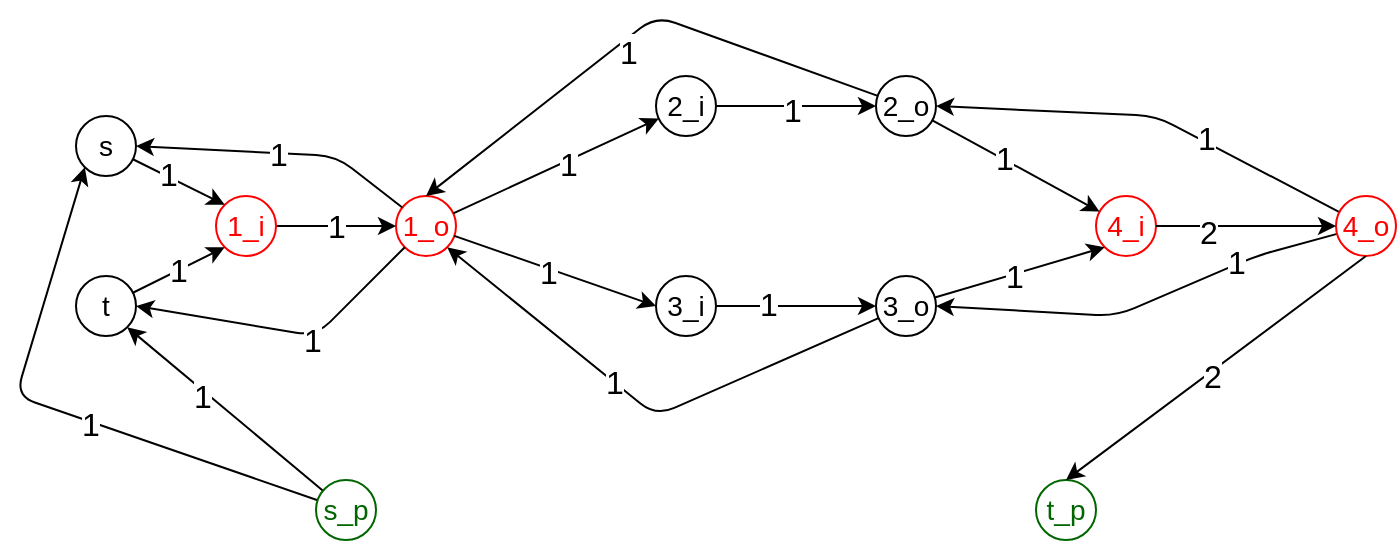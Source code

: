 <mxfile>
    <diagram id="IruLZ8o7gVBgFbqPmEnk" name="Some_example1">
        <mxGraphModel dx="951" dy="579" grid="1" gridSize="10" guides="1" tooltips="1" connect="1" arrows="1" fold="1" page="1" pageScale="1" pageWidth="827" pageHeight="750" background="none" math="0" shadow="0">
            <root>
                <mxCell id="0"/>
                <mxCell id="1" parent="0"/>
                <mxCell id="166" value="1_o" style="ellipse;whiteSpace=wrap;html=1;aspect=fixed;fillColor=#FFFFFF;fontColor=#FF0000;strokeColor=#FF0000;fontSize=14;fontStyle=0;strokeWidth=1;" vertex="1" parent="1">
                    <mxGeometry x="258" y="150" width="30" height="30" as="geometry"/>
                </mxCell>
                <mxCell id="167" value="4_i" style="ellipse;whiteSpace=wrap;html=1;aspect=fixed;fillColor=#FFFFFF;strokeColor=#FF0000;fontColor=#FF0000;fontSize=14;fontStyle=0;strokeWidth=1;" vertex="1" parent="1">
                    <mxGeometry x="608" y="150" width="30" height="30" as="geometry"/>
                </mxCell>
                <mxCell id="168" value="3_i" style="ellipse;whiteSpace=wrap;html=1;aspect=fixed;strokeColor=#000000;fillColor=#FFFFFF;fontColor=#000000;fontStyle=0;fontSize=14;strokeWidth=1;" vertex="1" parent="1">
                    <mxGeometry x="388" y="190" width="30" height="30" as="geometry"/>
                </mxCell>
                <mxCell id="169" style="edgeStyle=none;html=1;entryX=0;entryY=0.5;entryDx=0;entryDy=0;" edge="1" parent="1" source="166" target="168">
                    <mxGeometry relative="1" as="geometry">
                        <mxPoint x="338" y="225" as="targetPoint"/>
                    </mxGeometry>
                </mxCell>
                <mxCell id="170" value="1" style="edgeLabel;html=1;align=center;verticalAlign=middle;resizable=0;points=[];fontSize=16;" vertex="1" connectable="0" parent="169">
                    <mxGeometry x="-0.059" y="-2" relative="1" as="geometry">
                        <mxPoint as="offset"/>
                    </mxGeometry>
                </mxCell>
                <mxCell id="171" style="edgeStyle=none;html=1;" edge="1" parent="1" source="175" target="167">
                    <mxGeometry relative="1" as="geometry"/>
                </mxCell>
                <mxCell id="172" value="1" style="edgeLabel;html=1;align=center;verticalAlign=middle;resizable=0;points=[];fontSize=16;" vertex="1" connectable="0" parent="171">
                    <mxGeometry x="-0.149" y="1" relative="1" as="geometry">
                        <mxPoint as="offset"/>
                    </mxGeometry>
                </mxCell>
                <mxCell id="173" style="edgeStyle=none;html=1;entryX=0.5;entryY=0;entryDx=0;entryDy=0;fontSize=16;" edge="1" parent="1" source="175" target="166">
                    <mxGeometry relative="1" as="geometry">
                        <Array as="points">
                            <mxPoint x="388" y="60"/>
                        </Array>
                    </mxGeometry>
                </mxCell>
                <mxCell id="174" value="1" style="edgeLabel;html=1;align=center;verticalAlign=middle;resizable=0;points=[];fontSize=16;" vertex="1" connectable="0" parent="173">
                    <mxGeometry x="0.058" y="5" relative="1" as="geometry">
                        <mxPoint as="offset"/>
                    </mxGeometry>
                </mxCell>
                <mxCell id="175" value="2_o" style="ellipse;whiteSpace=wrap;html=1;aspect=fixed;strokeColor=#000000;fillColor=#FFFFFF;fontColor=#000000;fontStyle=0;fontSize=14;strokeWidth=1;" vertex="1" parent="1">
                    <mxGeometry x="498" y="90" width="30" height="30" as="geometry"/>
                </mxCell>
                <mxCell id="176" style="edgeStyle=none;html=1;entryX=1;entryY=1;entryDx=0;entryDy=0;" edge="1" parent="1" source="180" target="166">
                    <mxGeometry relative="1" as="geometry">
                        <Array as="points">
                            <mxPoint x="388" y="260"/>
                        </Array>
                        <mxPoint x="300" y="190" as="targetPoint"/>
                    </mxGeometry>
                </mxCell>
                <mxCell id="177" value="1" style="edgeLabel;html=1;align=center;verticalAlign=middle;resizable=0;points=[];fontSize=16;" vertex="1" connectable="0" parent="176">
                    <mxGeometry x="0.161" relative="1" as="geometry">
                        <mxPoint as="offset"/>
                    </mxGeometry>
                </mxCell>
                <mxCell id="178" style="edgeStyle=none;html=1;entryX=0;entryY=1;entryDx=0;entryDy=0;" edge="1" parent="1" source="180" target="167">
                    <mxGeometry relative="1" as="geometry"/>
                </mxCell>
                <mxCell id="179" value="1" style="edgeLabel;html=1;align=center;verticalAlign=middle;resizable=0;points=[];fontSize=16;" vertex="1" connectable="0" parent="178">
                    <mxGeometry x="-0.087" y="-1" relative="1" as="geometry">
                        <mxPoint as="offset"/>
                    </mxGeometry>
                </mxCell>
                <mxCell id="180" value="3_o" style="ellipse;whiteSpace=wrap;html=1;aspect=fixed;strokeColor=#000000;fillColor=#FFFFFF;fontColor=#000000;fontStyle=0;fontSize=14;strokeWidth=1;" vertex="1" parent="1">
                    <mxGeometry x="498" y="190" width="30" height="30" as="geometry"/>
                </mxCell>
                <mxCell id="181" style="edgeStyle=none;html=1;entryX=0;entryY=0.5;entryDx=0;entryDy=0;" edge="1" parent="1" source="168" target="180">
                    <mxGeometry relative="1" as="geometry"/>
                </mxCell>
                <mxCell id="182" value="1" style="edgeLabel;html=1;align=center;verticalAlign=middle;resizable=0;points=[];fontSize=16;" vertex="1" connectable="0" parent="181">
                    <mxGeometry x="-0.355" y="2" relative="1" as="geometry">
                        <mxPoint y="1" as="offset"/>
                    </mxGeometry>
                </mxCell>
                <mxCell id="183" value="1" style="edgeStyle=none;html=1;entryX=0;entryY=0.5;entryDx=0;entryDy=0;fontSize=16;" edge="1" parent="1" source="186" target="166">
                    <mxGeometry relative="1" as="geometry">
                        <Array as="points"/>
                    </mxGeometry>
                </mxCell>
                <mxCell id="184" style="edgeStyle=none;html=1;entryX=1;entryY=0.5;entryDx=0;entryDy=0;fontSize=16;exitX=0;exitY=1;exitDx=0;exitDy=0;" edge="1" parent="1" source="166" target="188">
                    <mxGeometry relative="1" as="geometry">
                        <Array as="points">
                            <mxPoint x="218" y="220"/>
                        </Array>
                    </mxGeometry>
                </mxCell>
                <mxCell id="185" value="1" style="edgeLabel;html=1;align=center;verticalAlign=middle;resizable=0;points=[];fontSize=16;" vertex="1" connectable="0" parent="184">
                    <mxGeometry x="-0.156" y="2" relative="1" as="geometry">
                        <mxPoint as="offset"/>
                    </mxGeometry>
                </mxCell>
                <mxCell id="186" value="1_i" style="ellipse;whiteSpace=wrap;html=1;aspect=fixed;fillColor=#FFFFFF;strokeColor=#FF0000;fontColor=#FF0000;fontSize=14;fontStyle=0;strokeWidth=1;" vertex="1" parent="1">
                    <mxGeometry x="168" y="150" width="30" height="30" as="geometry"/>
                </mxCell>
                <mxCell id="187" value="1" style="edgeStyle=none;html=1;entryX=0;entryY=1;entryDx=0;entryDy=0;fontSize=16;" edge="1" parent="1" source="188" target="186">
                    <mxGeometry relative="1" as="geometry">
                        <Array as="points"/>
                    </mxGeometry>
                </mxCell>
                <mxCell id="188" value="&lt;span style=&quot;font-size: 14px;&quot;&gt;&lt;font style=&quot;font-size: 14px;&quot;&gt;t&lt;/font&gt;&lt;/span&gt;" style="ellipse;whiteSpace=wrap;html=1;aspect=fixed;fillColor=#FFFFFF;fontColor=#000000;strokeColor=#000000;strokeWidth=1;fontSize=14;fontStyle=0" vertex="1" parent="1">
                    <mxGeometry x="98" y="190" width="30" height="30" as="geometry"/>
                </mxCell>
                <mxCell id="189" value="" style="edgeStyle=none;html=1;fontSize=16;entryX=1;entryY=0.5;entryDx=0;entryDy=0;" edge="1" parent="1" source="193" target="180">
                    <mxGeometry relative="1" as="geometry">
                        <Array as="points">
                            <mxPoint x="688" y="180"/>
                            <mxPoint x="618" y="210"/>
                        </Array>
                    </mxGeometry>
                </mxCell>
                <mxCell id="190" value="1" style="edgeLabel;html=1;align=center;verticalAlign=middle;resizable=0;points=[];fontSize=16;" vertex="1" connectable="0" parent="189">
                    <mxGeometry x="-0.495" y="-1" relative="1" as="geometry">
                        <mxPoint as="offset"/>
                    </mxGeometry>
                </mxCell>
                <mxCell id="191" style="edgeStyle=none;html=1;entryX=1;entryY=0.5;entryDx=0;entryDy=0;fontSize=16;" edge="1" parent="1" source="193" target="175">
                    <mxGeometry relative="1" as="geometry">
                        <Array as="points">
                            <mxPoint x="638" y="110"/>
                        </Array>
                    </mxGeometry>
                </mxCell>
                <mxCell id="192" value="1" style="edgeLabel;html=1;align=center;verticalAlign=middle;resizable=0;points=[];fontSize=16;" vertex="1" connectable="0" parent="191">
                    <mxGeometry x="-0.278" y="-2" relative="1" as="geometry">
                        <mxPoint as="offset"/>
                    </mxGeometry>
                </mxCell>
                <mxCell id="193" value="4_o" style="ellipse;whiteSpace=wrap;html=1;aspect=fixed;fillColor=#FFFFFF;strokeColor=#FF0000;fontColor=#FF0000;fontSize=14;fontStyle=0;strokeWidth=1;" vertex="1" parent="1">
                    <mxGeometry x="728" y="150" width="30" height="30" as="geometry"/>
                </mxCell>
                <mxCell id="194" style="edgeStyle=none;html=1;fontSize=16;entryX=0;entryY=0.5;entryDx=0;entryDy=0;" edge="1" parent="1" source="167" target="193">
                    <mxGeometry relative="1" as="geometry">
                        <mxPoint x="732" y="160" as="targetPoint"/>
                        <Array as="points"/>
                    </mxGeometry>
                </mxCell>
                <mxCell id="195" value="2" style="edgeLabel;html=1;align=center;verticalAlign=middle;resizable=0;points=[];fontSize=16;" vertex="1" connectable="0" parent="194">
                    <mxGeometry x="-0.428" y="-3" relative="1" as="geometry">
                        <mxPoint as="offset"/>
                    </mxGeometry>
                </mxCell>
                <mxCell id="196" style="edgeStyle=none;html=1;entryX=0;entryY=0;entryDx=0;entryDy=0;fontSize=16;" edge="1" parent="1" source="198" target="186">
                    <mxGeometry relative="1" as="geometry">
                        <Array as="points"/>
                    </mxGeometry>
                </mxCell>
                <mxCell id="197" value="1" style="edgeLabel;html=1;align=center;verticalAlign=middle;resizable=0;points=[];fontSize=16;" vertex="1" connectable="0" parent="196">
                    <mxGeometry x="-0.272" y="1" relative="1" as="geometry">
                        <mxPoint as="offset"/>
                    </mxGeometry>
                </mxCell>
                <mxCell id="198" value="&lt;span style=&quot;font-size: 14px;&quot;&gt;&lt;font style=&quot;font-size: 14px;&quot;&gt;s&lt;/font&gt;&lt;/span&gt;" style="ellipse;whiteSpace=wrap;html=1;aspect=fixed;fillColor=#FFFFFF;fontColor=#000000;strokeColor=#000000;strokeWidth=1;fontSize=14;fontStyle=0" vertex="1" parent="1">
                    <mxGeometry x="98" y="110" width="30" height="30" as="geometry"/>
                </mxCell>
                <mxCell id="199" value="1" style="edgeStyle=none;html=1;fontSize=16;entryX=1;entryY=0.5;entryDx=0;entryDy=0;" edge="1" parent="1" source="166" target="198">
                    <mxGeometry relative="1" as="geometry">
                        <Array as="points">
                            <mxPoint x="228" y="130"/>
                        </Array>
                    </mxGeometry>
                </mxCell>
                <mxCell id="200" value="2_i" style="ellipse;whiteSpace=wrap;html=1;aspect=fixed;strokeColor=#000000;fillColor=#FFFFFF;fontColor=#000000;fontStyle=0;fontSize=14;strokeWidth=1;" vertex="1" parent="1">
                    <mxGeometry x="388" y="90" width="30" height="30" as="geometry"/>
                </mxCell>
                <mxCell id="201" style="edgeStyle=none;html=1;" edge="1" parent="1" source="166" target="200">
                    <mxGeometry relative="1" as="geometry">
                        <Array as="points"/>
                    </mxGeometry>
                </mxCell>
                <mxCell id="202" value="1" style="edgeLabel;html=1;align=center;verticalAlign=middle;resizable=0;points=[];fontSize=16;" vertex="1" connectable="0" parent="201">
                    <mxGeometry x="0.107" y="-1" relative="1" as="geometry">
                        <mxPoint as="offset"/>
                    </mxGeometry>
                </mxCell>
                <mxCell id="203" style="edgeStyle=none;html=1;entryX=0;entryY=0.5;entryDx=0;entryDy=0;" edge="1" parent="1" source="200" target="175">
                    <mxGeometry relative="1" as="geometry">
                        <mxPoint x="500" y="150" as="targetPoint"/>
                    </mxGeometry>
                </mxCell>
                <mxCell id="204" value="1" style="edgeLabel;html=1;align=center;verticalAlign=middle;resizable=0;points=[];fontSize=16;" vertex="1" connectable="0" parent="203">
                    <mxGeometry x="-0.052" y="-2" relative="1" as="geometry">
                        <mxPoint as="offset"/>
                    </mxGeometry>
                </mxCell>
                <mxCell id="205" style="edgeStyle=none;html=1;entryX=1;entryY=1;entryDx=0;entryDy=0;fontSize=16;" edge="1" parent="1" source="209" target="188">
                    <mxGeometry relative="1" as="geometry"/>
                </mxCell>
                <mxCell id="206" value="1" style="edgeLabel;html=1;align=center;verticalAlign=middle;resizable=0;points=[];fontSize=16;" vertex="1" connectable="0" parent="205">
                    <mxGeometry x="0.209" y="2" relative="1" as="geometry">
                        <mxPoint as="offset"/>
                    </mxGeometry>
                </mxCell>
                <mxCell id="207" style="edgeStyle=none;html=1;entryX=0;entryY=1;entryDx=0;entryDy=0;fontSize=16;" edge="1" parent="1" source="209" target="198">
                    <mxGeometry relative="1" as="geometry">
                        <Array as="points">
                            <mxPoint x="68" y="250"/>
                        </Array>
                    </mxGeometry>
                </mxCell>
                <mxCell id="208" value="1" style="edgeLabel;html=1;align=center;verticalAlign=middle;resizable=0;points=[];fontSize=16;" vertex="1" connectable="0" parent="207">
                    <mxGeometry x="-0.138" relative="1" as="geometry">
                        <mxPoint y="1" as="offset"/>
                    </mxGeometry>
                </mxCell>
                <mxCell id="209" value="&lt;span&gt;s_p&lt;/span&gt;" style="ellipse;whiteSpace=wrap;html=1;aspect=fixed;fillColor=#FFFFFF;fontColor=#006600;strokeColor=#006600;strokeWidth=1;fontSize=14;fontStyle=0" vertex="1" parent="1">
                    <mxGeometry x="218" y="292" width="30" height="30" as="geometry"/>
                </mxCell>
                <mxCell id="210" value="&lt;span style=&quot;font-size: 14px;&quot;&gt;&lt;font style=&quot;font-size: 14px;&quot;&gt;t_p&lt;/font&gt;&lt;/span&gt;" style="ellipse;whiteSpace=wrap;html=1;aspect=fixed;fillColor=#FFFFFF;fontColor=#006600;strokeColor=#006600;strokeWidth=1;fontSize=14;fontStyle=0" vertex="1" parent="1">
                    <mxGeometry x="578" y="292" width="30" height="30" as="geometry"/>
                </mxCell>
                <mxCell id="211" style="edgeStyle=none;html=1;fontSize=16;exitX=0.5;exitY=1;exitDx=0;exitDy=0;entryX=0.5;entryY=0;entryDx=0;entryDy=0;" edge="1" parent="1" source="193" target="210">
                    <mxGeometry relative="1" as="geometry">
                        <Array as="points"/>
                        <mxPoint x="650" y="300" as="targetPoint"/>
                    </mxGeometry>
                </mxCell>
                <mxCell id="212" value="2" style="edgeLabel;html=1;align=center;verticalAlign=middle;resizable=0;points=[];fontSize=16;" vertex="1" connectable="0" parent="211">
                    <mxGeometry x="0.039" y="2" relative="1" as="geometry">
                        <mxPoint as="offset"/>
                    </mxGeometry>
                </mxCell>
            </root>
        </mxGraphModel>
    </diagram>
    <diagram name="Some_example2" id="6DsexEv6bWD_B2Qi-iGh">
        <mxGraphModel dx="1110" dy="675" grid="1" gridSize="10" guides="1" tooltips="1" connect="1" arrows="1" fold="1" page="1" pageScale="1" pageWidth="827" pageHeight="750" background="none" math="0" shadow="0">
            <root>
                <mxCell id="GCLhzhi-DH_0EwoDnund-0"/>
                <mxCell id="GCLhzhi-DH_0EwoDnund-1" parent="GCLhzhi-DH_0EwoDnund-0"/>
                <mxCell id="GCLhzhi-DH_0EwoDnund-2" value="1_o" style="ellipse;whiteSpace=wrap;html=1;aspect=fixed;fillColor=#FFFFFF;fontColor=#FF0000;strokeColor=#FF0000;fontSize=14;fontStyle=0;strokeWidth=1;" vertex="1" parent="GCLhzhi-DH_0EwoDnund-1">
                    <mxGeometry x="258" y="490" width="30" height="30" as="geometry"/>
                </mxCell>
                <mxCell id="GCLhzhi-DH_0EwoDnund-3" value="4_i" style="ellipse;whiteSpace=wrap;html=1;aspect=fixed;fillColor=#FFFFFF;strokeColor=#FF0000;fontColor=#FF0000;fontSize=14;fontStyle=0;strokeWidth=1;" vertex="1" parent="GCLhzhi-DH_0EwoDnund-1">
                    <mxGeometry x="608" y="490" width="30" height="30" as="geometry"/>
                </mxCell>
                <mxCell id="GCLhzhi-DH_0EwoDnund-4" value="3_i" style="ellipse;whiteSpace=wrap;html=1;aspect=fixed;strokeColor=#000000;fillColor=#FFFFFF;fontColor=#000000;fontStyle=0;fontSize=14;strokeWidth=1;" vertex="1" parent="GCLhzhi-DH_0EwoDnund-1">
                    <mxGeometry x="388" y="530" width="30" height="30" as="geometry"/>
                </mxCell>
                <mxCell id="GCLhzhi-DH_0EwoDnund-5" style="edgeStyle=none;html=1;entryX=0;entryY=0.5;entryDx=0;entryDy=0;fontStyle=0" edge="1" parent="GCLhzhi-DH_0EwoDnund-1" source="GCLhzhi-DH_0EwoDnund-2" target="GCLhzhi-DH_0EwoDnund-4">
                    <mxGeometry relative="1" as="geometry">
                        <mxPoint x="338" y="565" as="targetPoint"/>
                    </mxGeometry>
                </mxCell>
                <mxCell id="GCLhzhi-DH_0EwoDnund-6" value="1" style="edgeLabel;html=1;align=center;verticalAlign=middle;resizable=0;points=[];fontSize=16;fontStyle=0" vertex="1" connectable="0" parent="GCLhzhi-DH_0EwoDnund-5">
                    <mxGeometry x="-0.059" y="-2" relative="1" as="geometry">
                        <mxPoint as="offset"/>
                    </mxGeometry>
                </mxCell>
                <mxCell id="GCLhzhi-DH_0EwoDnund-7" style="edgeStyle=none;html=1;fontStyle=0" edge="1" parent="GCLhzhi-DH_0EwoDnund-1" source="GCLhzhi-DH_0EwoDnund-11" target="GCLhzhi-DH_0EwoDnund-3">
                    <mxGeometry relative="1" as="geometry"/>
                </mxCell>
                <mxCell id="GCLhzhi-DH_0EwoDnund-8" value="1" style="edgeLabel;html=1;align=center;verticalAlign=middle;resizable=0;points=[];fontSize=16;fontStyle=0" vertex="1" connectable="0" parent="GCLhzhi-DH_0EwoDnund-7">
                    <mxGeometry x="-0.149" y="1" relative="1" as="geometry">
                        <mxPoint as="offset"/>
                    </mxGeometry>
                </mxCell>
                <mxCell id="GCLhzhi-DH_0EwoDnund-9" style="edgeStyle=none;html=1;entryX=0.5;entryY=0;entryDx=0;entryDy=0;fontSize=16;fontStyle=0" edge="1" parent="GCLhzhi-DH_0EwoDnund-1" source="GCLhzhi-DH_0EwoDnund-11" target="GCLhzhi-DH_0EwoDnund-2">
                    <mxGeometry relative="1" as="geometry">
                        <Array as="points">
                            <mxPoint x="388" y="400"/>
                        </Array>
                    </mxGeometry>
                </mxCell>
                <mxCell id="GCLhzhi-DH_0EwoDnund-10" value="1" style="edgeLabel;html=1;align=center;verticalAlign=middle;resizable=0;points=[];fontSize=16;fontStyle=0" vertex="1" connectable="0" parent="GCLhzhi-DH_0EwoDnund-9">
                    <mxGeometry x="0.058" y="5" relative="1" as="geometry">
                        <mxPoint as="offset"/>
                    </mxGeometry>
                </mxCell>
                <mxCell id="GCLhzhi-DH_0EwoDnund-11" value="2_o" style="ellipse;whiteSpace=wrap;html=1;aspect=fixed;strokeColor=#000000;fillColor=#FFFFFF;fontColor=#000000;fontStyle=0;fontSize=14;strokeWidth=1;" vertex="1" parent="GCLhzhi-DH_0EwoDnund-1">
                    <mxGeometry x="498" y="430" width="30" height="30" as="geometry"/>
                </mxCell>
                <mxCell id="GCLhzhi-DH_0EwoDnund-12" style="edgeStyle=none;html=1;entryX=1;entryY=1;entryDx=0;entryDy=0;fontStyle=0" edge="1" parent="GCLhzhi-DH_0EwoDnund-1" source="GCLhzhi-DH_0EwoDnund-16" target="GCLhzhi-DH_0EwoDnund-2">
                    <mxGeometry relative="1" as="geometry">
                        <Array as="points">
                            <mxPoint x="388" y="600"/>
                        </Array>
                        <mxPoint x="300" y="530" as="targetPoint"/>
                    </mxGeometry>
                </mxCell>
                <mxCell id="GCLhzhi-DH_0EwoDnund-13" value="1" style="edgeLabel;html=1;align=center;verticalAlign=middle;resizable=0;points=[];fontSize=16;fontStyle=0" vertex="1" connectable="0" parent="GCLhzhi-DH_0EwoDnund-12">
                    <mxGeometry x="0.161" relative="1" as="geometry">
                        <mxPoint as="offset"/>
                    </mxGeometry>
                </mxCell>
                <mxCell id="GCLhzhi-DH_0EwoDnund-14" style="edgeStyle=none;html=1;entryX=0;entryY=1;entryDx=0;entryDy=0;fontStyle=0" edge="1" parent="GCLhzhi-DH_0EwoDnund-1" source="GCLhzhi-DH_0EwoDnund-16" target="GCLhzhi-DH_0EwoDnund-3">
                    <mxGeometry relative="1" as="geometry"/>
                </mxCell>
                <mxCell id="GCLhzhi-DH_0EwoDnund-15" value="1" style="edgeLabel;html=1;align=center;verticalAlign=middle;resizable=0;points=[];fontSize=16;fontStyle=0" vertex="1" connectable="0" parent="GCLhzhi-DH_0EwoDnund-14">
                    <mxGeometry x="-0.087" y="-1" relative="1" as="geometry">
                        <mxPoint as="offset"/>
                    </mxGeometry>
                </mxCell>
                <mxCell id="GCLhzhi-DH_0EwoDnund-16" value="3_o" style="ellipse;whiteSpace=wrap;html=1;aspect=fixed;strokeColor=#000000;fillColor=#FFFFFF;fontColor=#000000;fontStyle=0;fontSize=14;strokeWidth=1;" vertex="1" parent="GCLhzhi-DH_0EwoDnund-1">
                    <mxGeometry x="498" y="530" width="30" height="30" as="geometry"/>
                </mxCell>
                <mxCell id="GCLhzhi-DH_0EwoDnund-17" style="edgeStyle=none;html=1;entryX=0;entryY=0.5;entryDx=0;entryDy=0;fontStyle=0" edge="1" parent="GCLhzhi-DH_0EwoDnund-1" source="GCLhzhi-DH_0EwoDnund-4" target="GCLhzhi-DH_0EwoDnund-16">
                    <mxGeometry relative="1" as="geometry"/>
                </mxCell>
                <mxCell id="GCLhzhi-DH_0EwoDnund-18" value="1" style="edgeLabel;html=1;align=center;verticalAlign=middle;resizable=0;points=[];fontSize=16;fontStyle=0" vertex="1" connectable="0" parent="GCLhzhi-DH_0EwoDnund-17">
                    <mxGeometry x="-0.355" y="2" relative="1" as="geometry">
                        <mxPoint y="1" as="offset"/>
                    </mxGeometry>
                </mxCell>
                <mxCell id="GCLhzhi-DH_0EwoDnund-19" value="2" style="edgeStyle=none;html=1;entryX=0;entryY=0.5;entryDx=0;entryDy=0;fontSize=16;fontStyle=0" edge="1" parent="GCLhzhi-DH_0EwoDnund-1" source="GCLhzhi-DH_0EwoDnund-22" target="GCLhzhi-DH_0EwoDnund-2">
                    <mxGeometry relative="1" as="geometry">
                        <Array as="points"/>
                    </mxGeometry>
                </mxCell>
                <mxCell id="GCLhzhi-DH_0EwoDnund-20" style="edgeStyle=none;html=1;entryX=1;entryY=0.5;entryDx=0;entryDy=0;fontSize=16;exitX=0;exitY=1;exitDx=0;exitDy=0;fontStyle=0" edge="1" parent="GCLhzhi-DH_0EwoDnund-1" source="GCLhzhi-DH_0EwoDnund-2" target="GCLhzhi-DH_0EwoDnund-24">
                    <mxGeometry relative="1" as="geometry">
                        <Array as="points">
                            <mxPoint x="218" y="560"/>
                        </Array>
                    </mxGeometry>
                </mxCell>
                <mxCell id="GCLhzhi-DH_0EwoDnund-21" value="1" style="edgeLabel;html=1;align=center;verticalAlign=middle;resizable=0;points=[];fontSize=16;fontStyle=0" vertex="1" connectable="0" parent="GCLhzhi-DH_0EwoDnund-20">
                    <mxGeometry x="-0.156" y="2" relative="1" as="geometry">
                        <mxPoint as="offset"/>
                    </mxGeometry>
                </mxCell>
                <mxCell id="GCLhzhi-DH_0EwoDnund-22" value="1_i" style="ellipse;whiteSpace=wrap;html=1;aspect=fixed;fillColor=#FFFFFF;strokeColor=#FF0000;fontColor=#FF0000;fontSize=14;fontStyle=0;strokeWidth=1;" vertex="1" parent="GCLhzhi-DH_0EwoDnund-1">
                    <mxGeometry x="168" y="490" width="30" height="30" as="geometry"/>
                </mxCell>
                <mxCell id="GCLhzhi-DH_0EwoDnund-23" value="1" style="edgeStyle=none;html=1;entryX=0;entryY=1;entryDx=0;entryDy=0;fontSize=16;fontStyle=0" edge="1" parent="GCLhzhi-DH_0EwoDnund-1" source="GCLhzhi-DH_0EwoDnund-24" target="GCLhzhi-DH_0EwoDnund-22">
                    <mxGeometry relative="1" as="geometry">
                        <Array as="points"/>
                    </mxGeometry>
                </mxCell>
                <mxCell id="GCLhzhi-DH_0EwoDnund-24" value="&lt;span style=&quot;font-size: 14px;&quot;&gt;&lt;font style=&quot;font-size: 14px;&quot;&gt;t&lt;/font&gt;&lt;/span&gt;" style="ellipse;whiteSpace=wrap;html=1;aspect=fixed;fillColor=#FFFFFF;fontColor=#000000;strokeColor=#000000;strokeWidth=1;fontSize=14;fontStyle=0" vertex="1" parent="GCLhzhi-DH_0EwoDnund-1">
                    <mxGeometry x="98" y="530" width="30" height="30" as="geometry"/>
                </mxCell>
                <mxCell id="GCLhzhi-DH_0EwoDnund-25" value="" style="edgeStyle=none;html=1;fontSize=16;entryX=1;entryY=0.5;entryDx=0;entryDy=0;fontStyle=0" edge="1" parent="GCLhzhi-DH_0EwoDnund-1" source="GCLhzhi-DH_0EwoDnund-29" target="GCLhzhi-DH_0EwoDnund-16">
                    <mxGeometry relative="1" as="geometry">
                        <Array as="points">
                            <mxPoint x="688" y="520"/>
                            <mxPoint x="618" y="550"/>
                        </Array>
                    </mxGeometry>
                </mxCell>
                <mxCell id="GCLhzhi-DH_0EwoDnund-26" value="1" style="edgeLabel;html=1;align=center;verticalAlign=middle;resizable=0;points=[];fontSize=16;fontStyle=0" vertex="1" connectable="0" parent="GCLhzhi-DH_0EwoDnund-25">
                    <mxGeometry x="-0.495" y="-1" relative="1" as="geometry">
                        <mxPoint as="offset"/>
                    </mxGeometry>
                </mxCell>
                <mxCell id="GCLhzhi-DH_0EwoDnund-27" style="edgeStyle=none;html=1;entryX=1;entryY=0.5;entryDx=0;entryDy=0;fontSize=16;fontStyle=0" edge="1" parent="GCLhzhi-DH_0EwoDnund-1" source="GCLhzhi-DH_0EwoDnund-29" target="GCLhzhi-DH_0EwoDnund-11">
                    <mxGeometry relative="1" as="geometry">
                        <Array as="points">
                            <mxPoint x="638" y="450"/>
                        </Array>
                    </mxGeometry>
                </mxCell>
                <mxCell id="GCLhzhi-DH_0EwoDnund-28" value="1" style="edgeLabel;html=1;align=center;verticalAlign=middle;resizable=0;points=[];fontSize=16;fontStyle=0" vertex="1" connectable="0" parent="GCLhzhi-DH_0EwoDnund-27">
                    <mxGeometry x="-0.278" y="-2" relative="1" as="geometry">
                        <mxPoint as="offset"/>
                    </mxGeometry>
                </mxCell>
                <mxCell id="GCLhzhi-DH_0EwoDnund-29" value="4_o" style="ellipse;whiteSpace=wrap;html=1;aspect=fixed;fillColor=#FFFFFF;strokeColor=#FF0000;fontColor=#FF0000;fontSize=14;fontStyle=0;strokeWidth=1;" vertex="1" parent="GCLhzhi-DH_0EwoDnund-1">
                    <mxGeometry x="728" y="490" width="30" height="30" as="geometry"/>
                </mxCell>
                <mxCell id="GCLhzhi-DH_0EwoDnund-30" style="edgeStyle=none;html=1;fontSize=16;entryX=0;entryY=0.5;entryDx=0;entryDy=0;fontStyle=0" edge="1" parent="GCLhzhi-DH_0EwoDnund-1" source="GCLhzhi-DH_0EwoDnund-3" target="GCLhzhi-DH_0EwoDnund-29">
                    <mxGeometry relative="1" as="geometry">
                        <mxPoint x="732" y="500" as="targetPoint"/>
                        <Array as="points"/>
                    </mxGeometry>
                </mxCell>
                <mxCell id="GCLhzhi-DH_0EwoDnund-31" value="1" style="edgeLabel;html=1;align=center;verticalAlign=middle;resizable=0;points=[];fontSize=16;fontStyle=0" vertex="1" connectable="0" parent="GCLhzhi-DH_0EwoDnund-30">
                    <mxGeometry x="-0.428" y="-3" relative="1" as="geometry">
                        <mxPoint as="offset"/>
                    </mxGeometry>
                </mxCell>
                <mxCell id="GCLhzhi-DH_0EwoDnund-32" style="edgeStyle=none;html=1;entryX=0;entryY=0;entryDx=0;entryDy=0;fontSize=16;fontStyle=0" edge="1" parent="GCLhzhi-DH_0EwoDnund-1" source="GCLhzhi-DH_0EwoDnund-34" target="GCLhzhi-DH_0EwoDnund-22">
                    <mxGeometry relative="1" as="geometry">
                        <Array as="points"/>
                    </mxGeometry>
                </mxCell>
                <mxCell id="GCLhzhi-DH_0EwoDnund-33" value="1" style="edgeLabel;html=1;align=center;verticalAlign=middle;resizable=0;points=[];fontSize=16;fontStyle=0" vertex="1" connectable="0" parent="GCLhzhi-DH_0EwoDnund-32">
                    <mxGeometry x="-0.272" y="1" relative="1" as="geometry">
                        <mxPoint as="offset"/>
                    </mxGeometry>
                </mxCell>
                <mxCell id="GCLhzhi-DH_0EwoDnund-34" value="&lt;span style=&quot;font-size: 14px;&quot;&gt;&lt;font style=&quot;font-size: 14px;&quot;&gt;s&lt;/font&gt;&lt;/span&gt;" style="ellipse;whiteSpace=wrap;html=1;aspect=fixed;fillColor=#FFFFFF;fontColor=#000000;strokeColor=#000000;strokeWidth=1;fontSize=14;fontStyle=0" vertex="1" parent="GCLhzhi-DH_0EwoDnund-1">
                    <mxGeometry x="98" y="450" width="30" height="30" as="geometry"/>
                </mxCell>
                <mxCell id="GCLhzhi-DH_0EwoDnund-35" value="1" style="edgeStyle=none;html=1;fontSize=16;entryX=1;entryY=0.5;entryDx=0;entryDy=0;fontStyle=0" edge="1" parent="GCLhzhi-DH_0EwoDnund-1" source="GCLhzhi-DH_0EwoDnund-2" target="GCLhzhi-DH_0EwoDnund-34">
                    <mxGeometry relative="1" as="geometry">
                        <Array as="points">
                            <mxPoint x="228" y="470"/>
                        </Array>
                    </mxGeometry>
                </mxCell>
                <mxCell id="GCLhzhi-DH_0EwoDnund-36" value="2_i" style="ellipse;whiteSpace=wrap;html=1;aspect=fixed;strokeColor=#000000;fillColor=#FFFFFF;fontColor=#000000;fontStyle=0;fontSize=14;strokeWidth=1;" vertex="1" parent="GCLhzhi-DH_0EwoDnund-1">
                    <mxGeometry x="388" y="430" width="30" height="30" as="geometry"/>
                </mxCell>
                <mxCell id="GCLhzhi-DH_0EwoDnund-37" style="edgeStyle=none;html=1;fontStyle=0" edge="1" parent="GCLhzhi-DH_0EwoDnund-1" source="GCLhzhi-DH_0EwoDnund-2" target="GCLhzhi-DH_0EwoDnund-36">
                    <mxGeometry relative="1" as="geometry">
                        <Array as="points"/>
                    </mxGeometry>
                </mxCell>
                <mxCell id="GCLhzhi-DH_0EwoDnund-38" value="1" style="edgeLabel;html=1;align=center;verticalAlign=middle;resizable=0;points=[];fontSize=16;fontStyle=0" vertex="1" connectable="0" parent="GCLhzhi-DH_0EwoDnund-37">
                    <mxGeometry x="0.107" y="-1" relative="1" as="geometry">
                        <mxPoint as="offset"/>
                    </mxGeometry>
                </mxCell>
                <mxCell id="GCLhzhi-DH_0EwoDnund-39" style="edgeStyle=none;html=1;entryX=0;entryY=0.5;entryDx=0;entryDy=0;fontStyle=0" edge="1" parent="GCLhzhi-DH_0EwoDnund-1" source="GCLhzhi-DH_0EwoDnund-36" target="GCLhzhi-DH_0EwoDnund-11">
                    <mxGeometry relative="1" as="geometry">
                        <mxPoint x="500" y="490" as="targetPoint"/>
                    </mxGeometry>
                </mxCell>
                <mxCell id="GCLhzhi-DH_0EwoDnund-40" value="1" style="edgeLabel;html=1;align=center;verticalAlign=middle;resizable=0;points=[];fontSize=16;fontStyle=0" vertex="1" connectable="0" parent="GCLhzhi-DH_0EwoDnund-39">
                    <mxGeometry x="-0.052" y="-2" relative="1" as="geometry">
                        <mxPoint as="offset"/>
                    </mxGeometry>
                </mxCell>
                <mxCell id="GCLhzhi-DH_0EwoDnund-41" style="edgeStyle=none;html=1;entryX=1;entryY=1;entryDx=0;entryDy=0;fontSize=16;fontStyle=0" edge="1" parent="GCLhzhi-DH_0EwoDnund-1" source="GCLhzhi-DH_0EwoDnund-45" target="GCLhzhi-DH_0EwoDnund-24">
                    <mxGeometry relative="1" as="geometry"/>
                </mxCell>
                <mxCell id="GCLhzhi-DH_0EwoDnund-42" value="1" style="edgeLabel;html=1;align=center;verticalAlign=middle;resizable=0;points=[];fontSize=16;fontStyle=0" vertex="1" connectable="0" parent="GCLhzhi-DH_0EwoDnund-41">
                    <mxGeometry x="0.209" y="2" relative="1" as="geometry">
                        <mxPoint as="offset"/>
                    </mxGeometry>
                </mxCell>
                <mxCell id="GCLhzhi-DH_0EwoDnund-43" style="edgeStyle=none;html=1;entryX=0;entryY=1;entryDx=0;entryDy=0;fontSize=16;fontStyle=0" edge="1" parent="GCLhzhi-DH_0EwoDnund-1" source="GCLhzhi-DH_0EwoDnund-45" target="GCLhzhi-DH_0EwoDnund-34">
                    <mxGeometry relative="1" as="geometry">
                        <Array as="points">
                            <mxPoint x="68" y="590"/>
                        </Array>
                    </mxGeometry>
                </mxCell>
                <mxCell id="GCLhzhi-DH_0EwoDnund-44" value="1" style="edgeLabel;html=1;align=center;verticalAlign=middle;resizable=0;points=[];fontSize=16;fontStyle=0" vertex="1" connectable="0" parent="GCLhzhi-DH_0EwoDnund-43">
                    <mxGeometry x="-0.138" relative="1" as="geometry">
                        <mxPoint y="1" as="offset"/>
                    </mxGeometry>
                </mxCell>
                <mxCell id="GCLhzhi-DH_0EwoDnund-45" value="&lt;span&gt;s_p&lt;/span&gt;" style="ellipse;whiteSpace=wrap;html=1;aspect=fixed;fillColor=#FFFFFF;fontColor=#006600;strokeColor=#006600;strokeWidth=1;fontSize=14;fontStyle=0" vertex="1" parent="GCLhzhi-DH_0EwoDnund-1">
                    <mxGeometry x="218" y="632" width="30" height="30" as="geometry"/>
                </mxCell>
                <mxCell id="GCLhzhi-DH_0EwoDnund-46" value="&lt;span style=&quot;font-size: 14px;&quot;&gt;&lt;font style=&quot;font-size: 14px;&quot;&gt;t_p&lt;/font&gt;&lt;/span&gt;" style="ellipse;whiteSpace=wrap;html=1;aspect=fixed;fillColor=#FFFFFF;fontColor=#006600;strokeColor=#006600;strokeWidth=1;fontSize=14;fontStyle=0" vertex="1" parent="GCLhzhi-DH_0EwoDnund-1">
                    <mxGeometry x="578" y="632" width="30" height="30" as="geometry"/>
                </mxCell>
                <mxCell id="GCLhzhi-DH_0EwoDnund-47" style="edgeStyle=none;html=1;entryX=0;entryY=0.5;entryDx=0;entryDy=0;fontSize=16;exitX=0.5;exitY=1;exitDx=0;exitDy=0;fontStyle=0" edge="1" parent="GCLhzhi-DH_0EwoDnund-1" source="GCLhzhi-DH_0EwoDnund-2" target="GCLhzhi-DH_0EwoDnund-46">
                    <mxGeometry relative="1" as="geometry">
                        <Array as="points">
                            <mxPoint x="390" y="645"/>
                        </Array>
                    </mxGeometry>
                </mxCell>
                <mxCell id="GCLhzhi-DH_0EwoDnund-48" value="2" style="edgeLabel;html=1;align=center;verticalAlign=middle;resizable=0;points=[];fontSize=16;fontStyle=0" vertex="1" connectable="0" parent="GCLhzhi-DH_0EwoDnund-47">
                    <mxGeometry x="0.039" y="2" relative="1" as="geometry">
                        <mxPoint as="offset"/>
                    </mxGeometry>
                </mxCell>
            </root>
        </mxGraphModel>
    </diagram>
</mxfile>